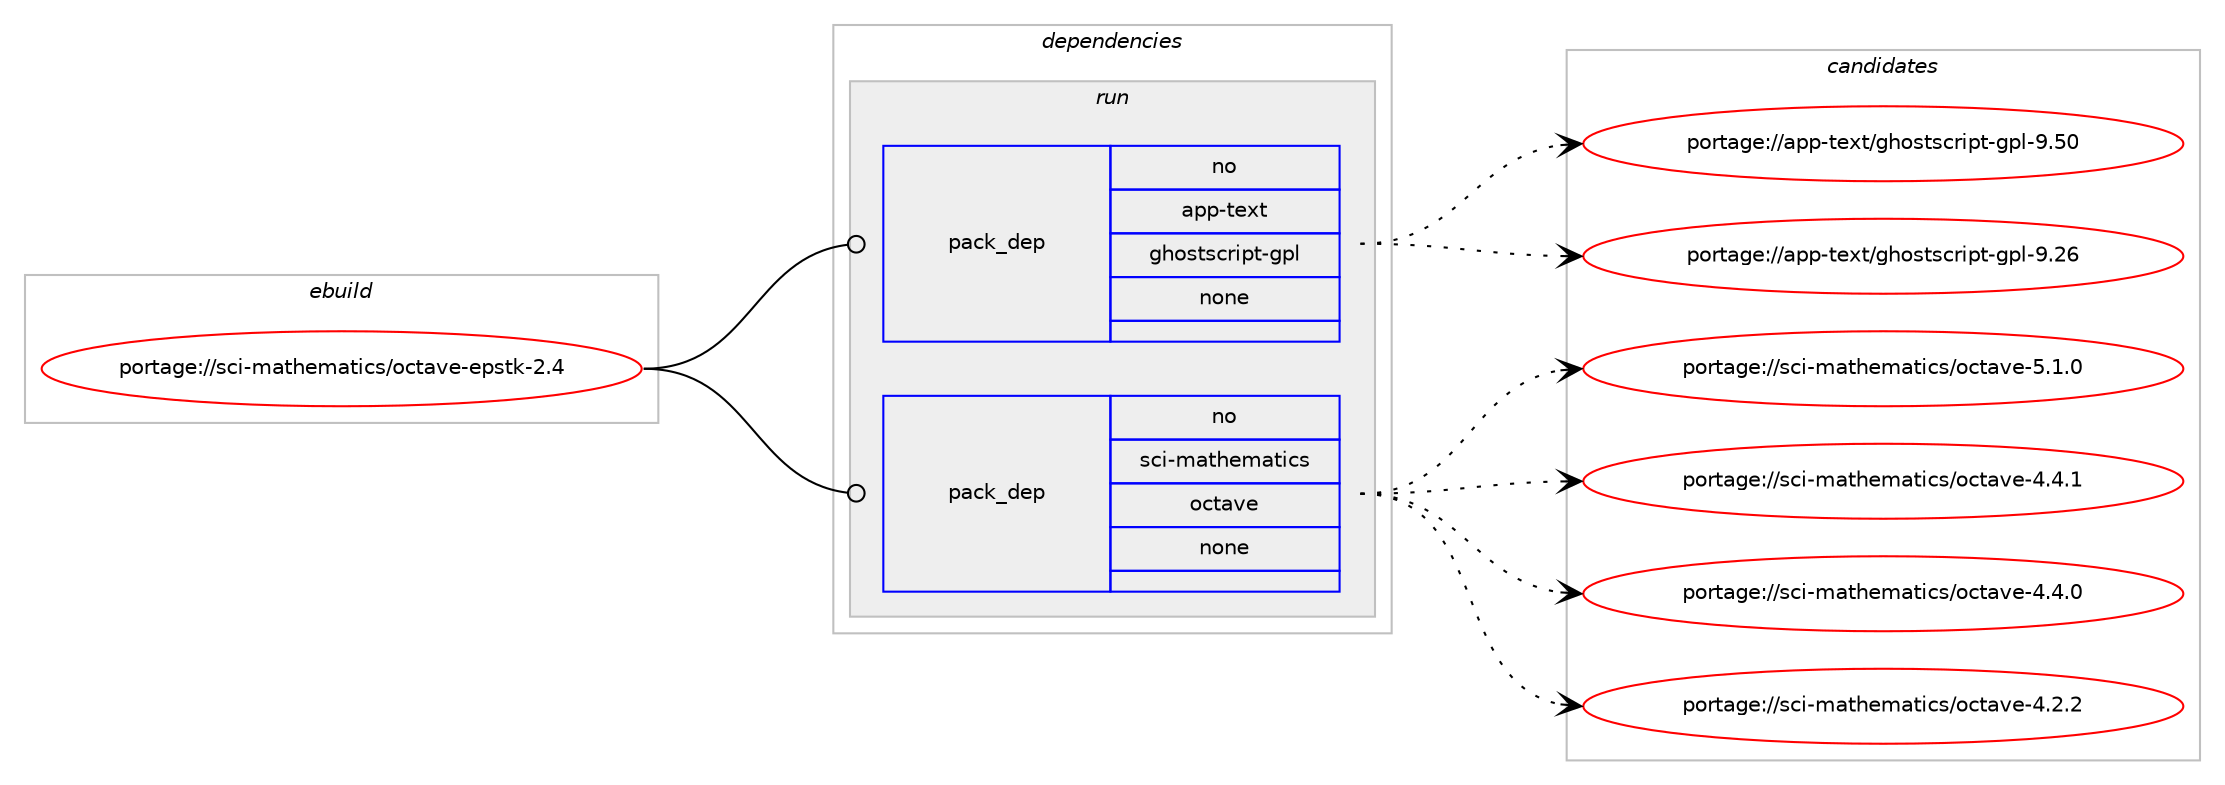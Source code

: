digraph prolog {

# *************
# Graph options
# *************

newrank=true;
concentrate=true;
compound=true;
graph [rankdir=LR,fontname=Helvetica,fontsize=10,ranksep=1.5];#, ranksep=2.5, nodesep=0.2];
edge  [arrowhead=vee];
node  [fontname=Helvetica,fontsize=10];

# **********
# The ebuild
# **********

subgraph cluster_leftcol {
color=gray;
rank=same;
label=<<i>ebuild</i>>;
id [label="portage://sci-mathematics/octave-epstk-2.4", color=red, width=4, href="../sci-mathematics/octave-epstk-2.4.svg"];
}

# ****************
# The dependencies
# ****************

subgraph cluster_midcol {
color=gray;
label=<<i>dependencies</i>>;
subgraph cluster_compile {
fillcolor="#eeeeee";
style=filled;
label=<<i>compile</i>>;
}
subgraph cluster_compileandrun {
fillcolor="#eeeeee";
style=filled;
label=<<i>compile and run</i>>;
}
subgraph cluster_run {
fillcolor="#eeeeee";
style=filled;
label=<<i>run</i>>;
subgraph pack28983 {
dependency36237 [label=<<TABLE BORDER="0" CELLBORDER="1" CELLSPACING="0" CELLPADDING="4" WIDTH="220"><TR><TD ROWSPAN="6" CELLPADDING="30">pack_dep</TD></TR><TR><TD WIDTH="110">no</TD></TR><TR><TD>app-text</TD></TR><TR><TD>ghostscript-gpl</TD></TR><TR><TD>none</TD></TR><TR><TD></TD></TR></TABLE>>, shape=none, color=blue];
}
id:e -> dependency36237:w [weight=20,style="solid",arrowhead="odot"];
subgraph pack28984 {
dependency36238 [label=<<TABLE BORDER="0" CELLBORDER="1" CELLSPACING="0" CELLPADDING="4" WIDTH="220"><TR><TD ROWSPAN="6" CELLPADDING="30">pack_dep</TD></TR><TR><TD WIDTH="110">no</TD></TR><TR><TD>sci-mathematics</TD></TR><TR><TD>octave</TD></TR><TR><TD>none</TD></TR><TR><TD></TD></TR></TABLE>>, shape=none, color=blue];
}
id:e -> dependency36238:w [weight=20,style="solid",arrowhead="odot"];
}
}

# **************
# The candidates
# **************

subgraph cluster_choices {
rank=same;
color=gray;
label=<<i>candidates</i>>;

subgraph choice28983 {
color=black;
nodesep=1;
choice97112112451161011201164710310411111511611599114105112116451031121084557465348 [label="portage://app-text/ghostscript-gpl-9.50", color=red, width=4,href="../app-text/ghostscript-gpl-9.50.svg"];
choice97112112451161011201164710310411111511611599114105112116451031121084557465054 [label="portage://app-text/ghostscript-gpl-9.26", color=red, width=4,href="../app-text/ghostscript-gpl-9.26.svg"];
dependency36237:e -> choice97112112451161011201164710310411111511611599114105112116451031121084557465348:w [style=dotted,weight="100"];
dependency36237:e -> choice97112112451161011201164710310411111511611599114105112116451031121084557465054:w [style=dotted,weight="100"];
}
subgraph choice28984 {
color=black;
nodesep=1;
choice1159910545109971161041011099711610599115471119911697118101455346494648 [label="portage://sci-mathematics/octave-5.1.0", color=red, width=4,href="../sci-mathematics/octave-5.1.0.svg"];
choice1159910545109971161041011099711610599115471119911697118101455246524649 [label="portage://sci-mathematics/octave-4.4.1", color=red, width=4,href="../sci-mathematics/octave-4.4.1.svg"];
choice1159910545109971161041011099711610599115471119911697118101455246524648 [label="portage://sci-mathematics/octave-4.4.0", color=red, width=4,href="../sci-mathematics/octave-4.4.0.svg"];
choice1159910545109971161041011099711610599115471119911697118101455246504650 [label="portage://sci-mathematics/octave-4.2.2", color=red, width=4,href="../sci-mathematics/octave-4.2.2.svg"];
dependency36238:e -> choice1159910545109971161041011099711610599115471119911697118101455346494648:w [style=dotted,weight="100"];
dependency36238:e -> choice1159910545109971161041011099711610599115471119911697118101455246524649:w [style=dotted,weight="100"];
dependency36238:e -> choice1159910545109971161041011099711610599115471119911697118101455246524648:w [style=dotted,weight="100"];
dependency36238:e -> choice1159910545109971161041011099711610599115471119911697118101455246504650:w [style=dotted,weight="100"];
}
}

}
